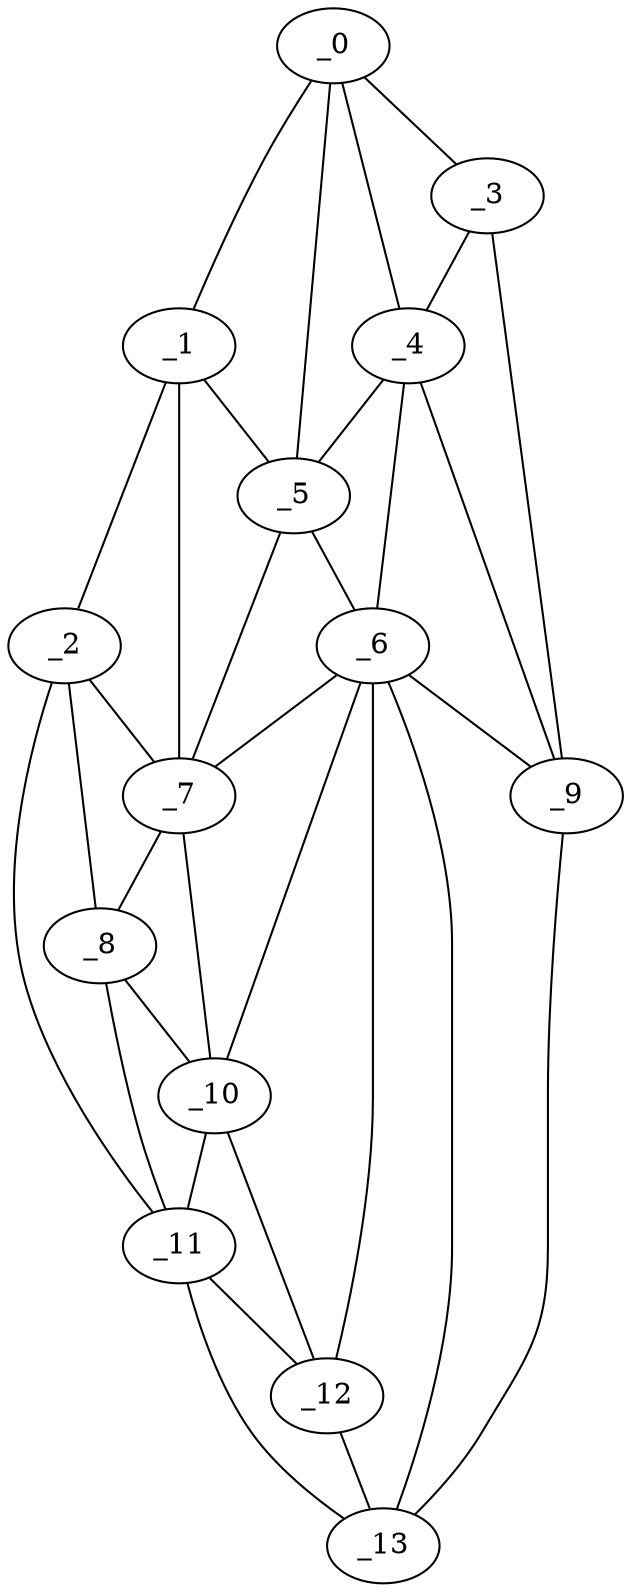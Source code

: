 graph "obj5__180.gxl" {
	_0	 [x=36,
		y=58];
	_1	 [x=40,
		y=95];
	_0 -- _1	 [valence=1];
	_3	 [x=43,
		y=27];
	_0 -- _3	 [valence=1];
	_4	 [x=62,
		y=66];
	_0 -- _4	 [valence=2];
	_5	 [x=63,
		y=71];
	_0 -- _5	 [valence=2];
	_2	 [x=42,
		y=111];
	_1 -- _2	 [valence=1];
	_1 -- _5	 [valence=1];
	_7	 [x=76,
		y=98];
	_1 -- _7	 [valence=2];
	_2 -- _7	 [valence=2];
	_8	 [x=77,
		y=109];
	_2 -- _8	 [valence=1];
	_11	 [x=92,
		y=112];
	_2 -- _11	 [valence=1];
	_3 -- _4	 [valence=1];
	_9	 [x=89,
		y=28];
	_3 -- _9	 [valence=1];
	_4 -- _5	 [valence=2];
	_6	 [x=74,
		y=67];
	_4 -- _6	 [valence=2];
	_4 -- _9	 [valence=2];
	_5 -- _6	 [valence=2];
	_5 -- _7	 [valence=2];
	_6 -- _7	 [valence=2];
	_6 -- _9	 [valence=1];
	_10	 [x=91,
		y=99];
	_6 -- _10	 [valence=2];
	_12	 [x=93,
		y=60];
	_6 -- _12	 [valence=2];
	_13	 [x=94,
		y=49];
	_6 -- _13	 [valence=2];
	_7 -- _8	 [valence=2];
	_7 -- _10	 [valence=2];
	_8 -- _10	 [valence=1];
	_8 -- _11	 [valence=2];
	_9 -- _13	 [valence=1];
	_10 -- _11	 [valence=2];
	_10 -- _12	 [valence=2];
	_11 -- _12	 [valence=1];
	_11 -- _13	 [valence=1];
	_12 -- _13	 [valence=1];
}
